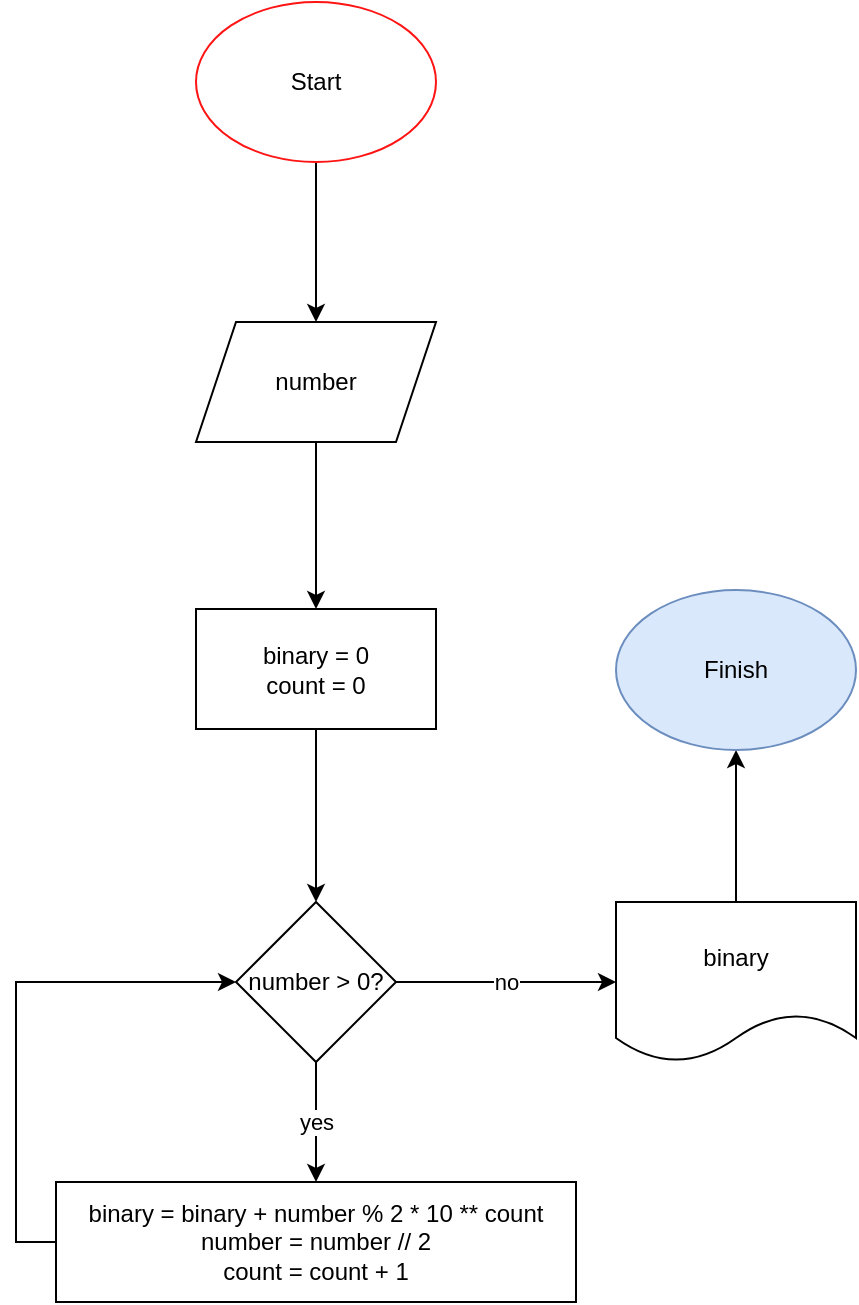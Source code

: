 <mxfile version="21.3.5" type="github">
  <diagram name="Page-1" id="a8oEQbGMd7Cip_ieRr4v">
    <mxGraphModel dx="985" dy="786" grid="1" gridSize="10" guides="1" tooltips="1" connect="1" arrows="1" fold="1" page="1" pageScale="1" pageWidth="1169" pageHeight="827" math="0" shadow="0">
      <root>
        <mxCell id="0" />
        <mxCell id="1" parent="0" />
        <mxCell id="ZWh-3tZ8h67UIoH6GokN-5" value="" style="edgeStyle=orthogonalEdgeStyle;rounded=0;orthogonalLoop=1;jettySize=auto;html=1;" edge="1" parent="1" source="ZWh-3tZ8h67UIoH6GokN-1" target="ZWh-3tZ8h67UIoH6GokN-2">
          <mxGeometry relative="1" as="geometry" />
        </mxCell>
        <mxCell id="ZWh-3tZ8h67UIoH6GokN-1" value="Start" style="ellipse;whiteSpace=wrap;html=1;strokeColor=#FF1414;" vertex="1" parent="1">
          <mxGeometry x="280" y="80" width="120" height="80" as="geometry" />
        </mxCell>
        <mxCell id="ZWh-3tZ8h67UIoH6GokN-6" value="" style="edgeStyle=orthogonalEdgeStyle;rounded=0;orthogonalLoop=1;jettySize=auto;html=1;" edge="1" parent="1" source="ZWh-3tZ8h67UIoH6GokN-2" target="ZWh-3tZ8h67UIoH6GokN-3">
          <mxGeometry relative="1" as="geometry" />
        </mxCell>
        <mxCell id="ZWh-3tZ8h67UIoH6GokN-2" value="number" style="shape=parallelogram;perimeter=parallelogramPerimeter;whiteSpace=wrap;html=1;fixedSize=1;" vertex="1" parent="1">
          <mxGeometry x="280" y="240" width="120" height="60" as="geometry" />
        </mxCell>
        <mxCell id="ZWh-3tZ8h67UIoH6GokN-7" value="" style="edgeStyle=orthogonalEdgeStyle;rounded=0;orthogonalLoop=1;jettySize=auto;html=1;" edge="1" parent="1" source="ZWh-3tZ8h67UIoH6GokN-3" target="ZWh-3tZ8h67UIoH6GokN-4">
          <mxGeometry relative="1" as="geometry" />
        </mxCell>
        <mxCell id="ZWh-3tZ8h67UIoH6GokN-3" value="binary = 0&lt;br&gt;count = 0" style="rounded=0;whiteSpace=wrap;html=1;" vertex="1" parent="1">
          <mxGeometry x="280" y="383.5" width="120" height="60" as="geometry" />
        </mxCell>
        <mxCell id="ZWh-3tZ8h67UIoH6GokN-9" value="no" style="edgeStyle=orthogonalEdgeStyle;rounded=0;orthogonalLoop=1;jettySize=auto;html=1;" edge="1" parent="1" source="ZWh-3tZ8h67UIoH6GokN-4" target="ZWh-3tZ8h67UIoH6GokN-8">
          <mxGeometry relative="1" as="geometry" />
        </mxCell>
        <mxCell id="ZWh-3tZ8h67UIoH6GokN-11" value="yes" style="edgeStyle=orthogonalEdgeStyle;rounded=0;orthogonalLoop=1;jettySize=auto;html=1;" edge="1" parent="1" source="ZWh-3tZ8h67UIoH6GokN-4" target="ZWh-3tZ8h67UIoH6GokN-10">
          <mxGeometry relative="1" as="geometry" />
        </mxCell>
        <mxCell id="ZWh-3tZ8h67UIoH6GokN-4" value="number &amp;gt; 0?" style="rhombus;whiteSpace=wrap;html=1;" vertex="1" parent="1">
          <mxGeometry x="300" y="530" width="80" height="80" as="geometry" />
        </mxCell>
        <mxCell id="ZWh-3tZ8h67UIoH6GokN-14" value="" style="edgeStyle=orthogonalEdgeStyle;rounded=0;orthogonalLoop=1;jettySize=auto;html=1;" edge="1" parent="1" source="ZWh-3tZ8h67UIoH6GokN-8" target="ZWh-3tZ8h67UIoH6GokN-13">
          <mxGeometry relative="1" as="geometry" />
        </mxCell>
        <mxCell id="ZWh-3tZ8h67UIoH6GokN-8" value="binary" style="shape=document;whiteSpace=wrap;html=1;boundedLbl=1;" vertex="1" parent="1">
          <mxGeometry x="490" y="530" width="120" height="80" as="geometry" />
        </mxCell>
        <mxCell id="ZWh-3tZ8h67UIoH6GokN-12" style="edgeStyle=orthogonalEdgeStyle;rounded=0;orthogonalLoop=1;jettySize=auto;html=1;entryX=0;entryY=0.5;entryDx=0;entryDy=0;" edge="1" parent="1" source="ZWh-3tZ8h67UIoH6GokN-10" target="ZWh-3tZ8h67UIoH6GokN-4">
          <mxGeometry relative="1" as="geometry">
            <Array as="points">
              <mxPoint x="190" y="700" />
              <mxPoint x="190" y="570" />
            </Array>
          </mxGeometry>
        </mxCell>
        <mxCell id="ZWh-3tZ8h67UIoH6GokN-10" value="binary = binary + number % 2 * 10 ** count&lt;br&gt;number = number // 2&lt;br&gt;count = count + 1" style="rounded=0;whiteSpace=wrap;html=1;" vertex="1" parent="1">
          <mxGeometry x="210" y="670" width="260" height="60" as="geometry" />
        </mxCell>
        <mxCell id="ZWh-3tZ8h67UIoH6GokN-13" value="Finish" style="ellipse;whiteSpace=wrap;html=1;fillColor=#dae8fc;strokeColor=#6c8ebf;" vertex="1" parent="1">
          <mxGeometry x="490" y="374" width="120" height="80" as="geometry" />
        </mxCell>
      </root>
    </mxGraphModel>
  </diagram>
</mxfile>
